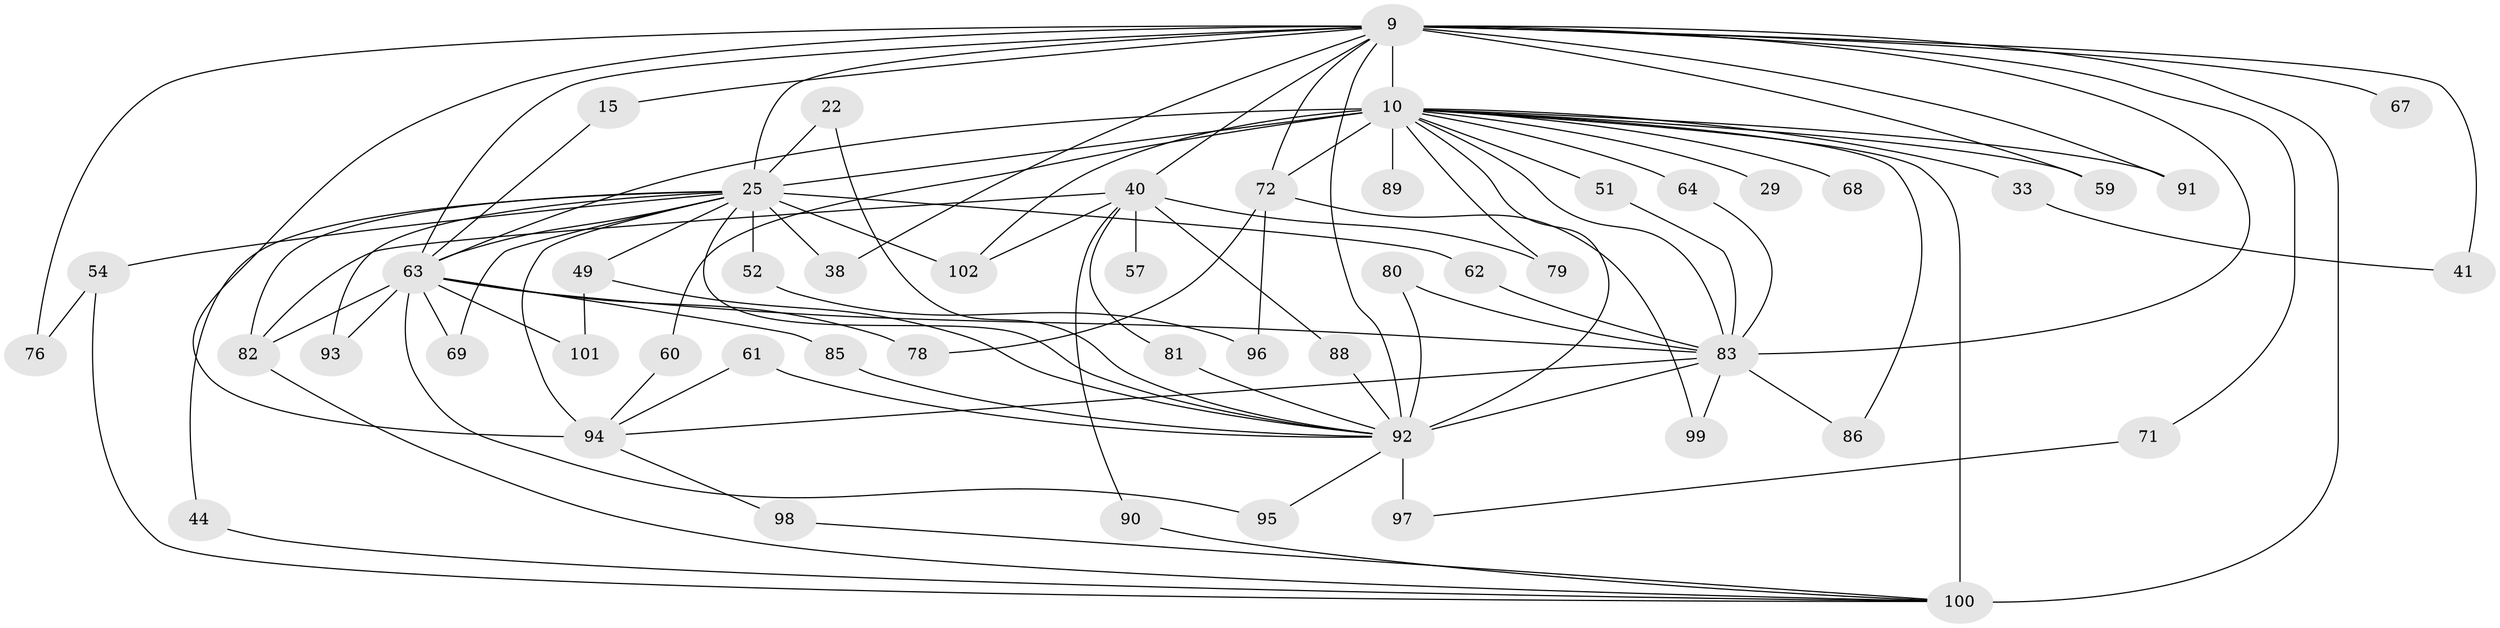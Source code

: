 // original degree distribution, {19: 0.0196078431372549, 15: 0.0196078431372549, 18: 0.029411764705882353, 16: 0.00980392156862745, 32: 0.00980392156862745, 17: 0.00980392156862745, 10: 0.00980392156862745, 11: 0.0196078431372549, 4: 0.0784313725490196, 2: 0.5392156862745098, 3: 0.18627450980392157, 5: 0.0196078431372549, 6: 0.049019607843137254}
// Generated by graph-tools (version 1.1) at 2025/48/03/04/25 21:48:12]
// undirected, 51 vertices, 98 edges
graph export_dot {
graph [start="1"]
  node [color=gray90,style=filled];
  9 [super="+4"];
  10 [super="+7+5"];
  15;
  22;
  25 [super="+8"];
  29;
  33;
  38;
  40 [super="+23"];
  41 [super="+28"];
  44;
  49 [super="+31"];
  51 [super="+19"];
  52;
  54 [super="+16"];
  57;
  59;
  60;
  61;
  62;
  63 [super="+6"];
  64;
  67;
  68 [super="+65"];
  69;
  71;
  72 [super="+21"];
  76 [super="+50+39"];
  78;
  79;
  80;
  81;
  82 [super="+74"];
  83 [super="+70+56+48+55"];
  85;
  86;
  88;
  89;
  90;
  91 [super="+75"];
  92 [super="+77+66"];
  93;
  94 [super="+32+53"];
  95;
  96;
  97 [super="+58"];
  98;
  99;
  100 [super="+11+87+84"];
  101;
  102 [super="+18"];
  9 -- 10 [weight=8];
  9 -- 38;
  9 -- 40 [weight=2];
  9 -- 41 [weight=3];
  9 -- 59;
  9 -- 67 [weight=2];
  9 -- 71;
  9 -- 72 [weight=2];
  9 -- 91 [weight=3];
  9 -- 100 [weight=5];
  9 -- 76 [weight=3];
  9 -- 15;
  9 -- 94;
  9 -- 63 [weight=4];
  9 -- 92 [weight=5];
  9 -- 83 [weight=2];
  9 -- 25 [weight=4];
  10 -- 60;
  10 -- 63 [weight=9];
  10 -- 64 [weight=2];
  10 -- 33;
  10 -- 68 [weight=3];
  10 -- 102 [weight=2];
  10 -- 59;
  10 -- 29 [weight=2];
  10 -- 72;
  10 -- 79;
  10 -- 86;
  10 -- 89 [weight=2];
  10 -- 25 [weight=9];
  10 -- 91;
  10 -- 92 [weight=8];
  10 -- 100;
  10 -- 51 [weight=2];
  10 -- 83;
  15 -- 63;
  22 -- 25;
  22 -- 92;
  25 -- 69;
  25 -- 82;
  25 -- 92 [weight=2];
  25 -- 93;
  25 -- 94 [weight=3];
  25 -- 38;
  25 -- 102;
  25 -- 44;
  25 -- 49 [weight=2];
  25 -- 52 [weight=2];
  25 -- 54;
  25 -- 62;
  25 -- 63 [weight=4];
  33 -- 41;
  40 -- 57 [weight=2];
  40 -- 81;
  40 -- 88;
  40 -- 90;
  40 -- 79;
  40 -- 102;
  40 -- 82;
  44 -- 100;
  49 -- 101;
  49 -- 92;
  51 -- 83;
  52 -- 96;
  54 -- 76;
  54 -- 100;
  60 -- 94;
  61 -- 94;
  61 -- 92;
  62 -- 83;
  63 -- 69;
  63 -- 101;
  63 -- 78;
  63 -- 82;
  63 -- 85;
  63 -- 93;
  63 -- 95;
  63 -- 83 [weight=3];
  64 -- 83;
  71 -- 97;
  72 -- 96;
  72 -- 99;
  72 -- 78;
  80 -- 92;
  80 -- 83;
  81 -- 92;
  82 -- 100;
  83 -- 99;
  83 -- 86;
  83 -- 94;
  83 -- 92 [weight=2];
  85 -- 92;
  88 -- 92;
  90 -- 100;
  92 -- 97 [weight=3];
  92 -- 95;
  94 -- 98;
  98 -- 100;
}
